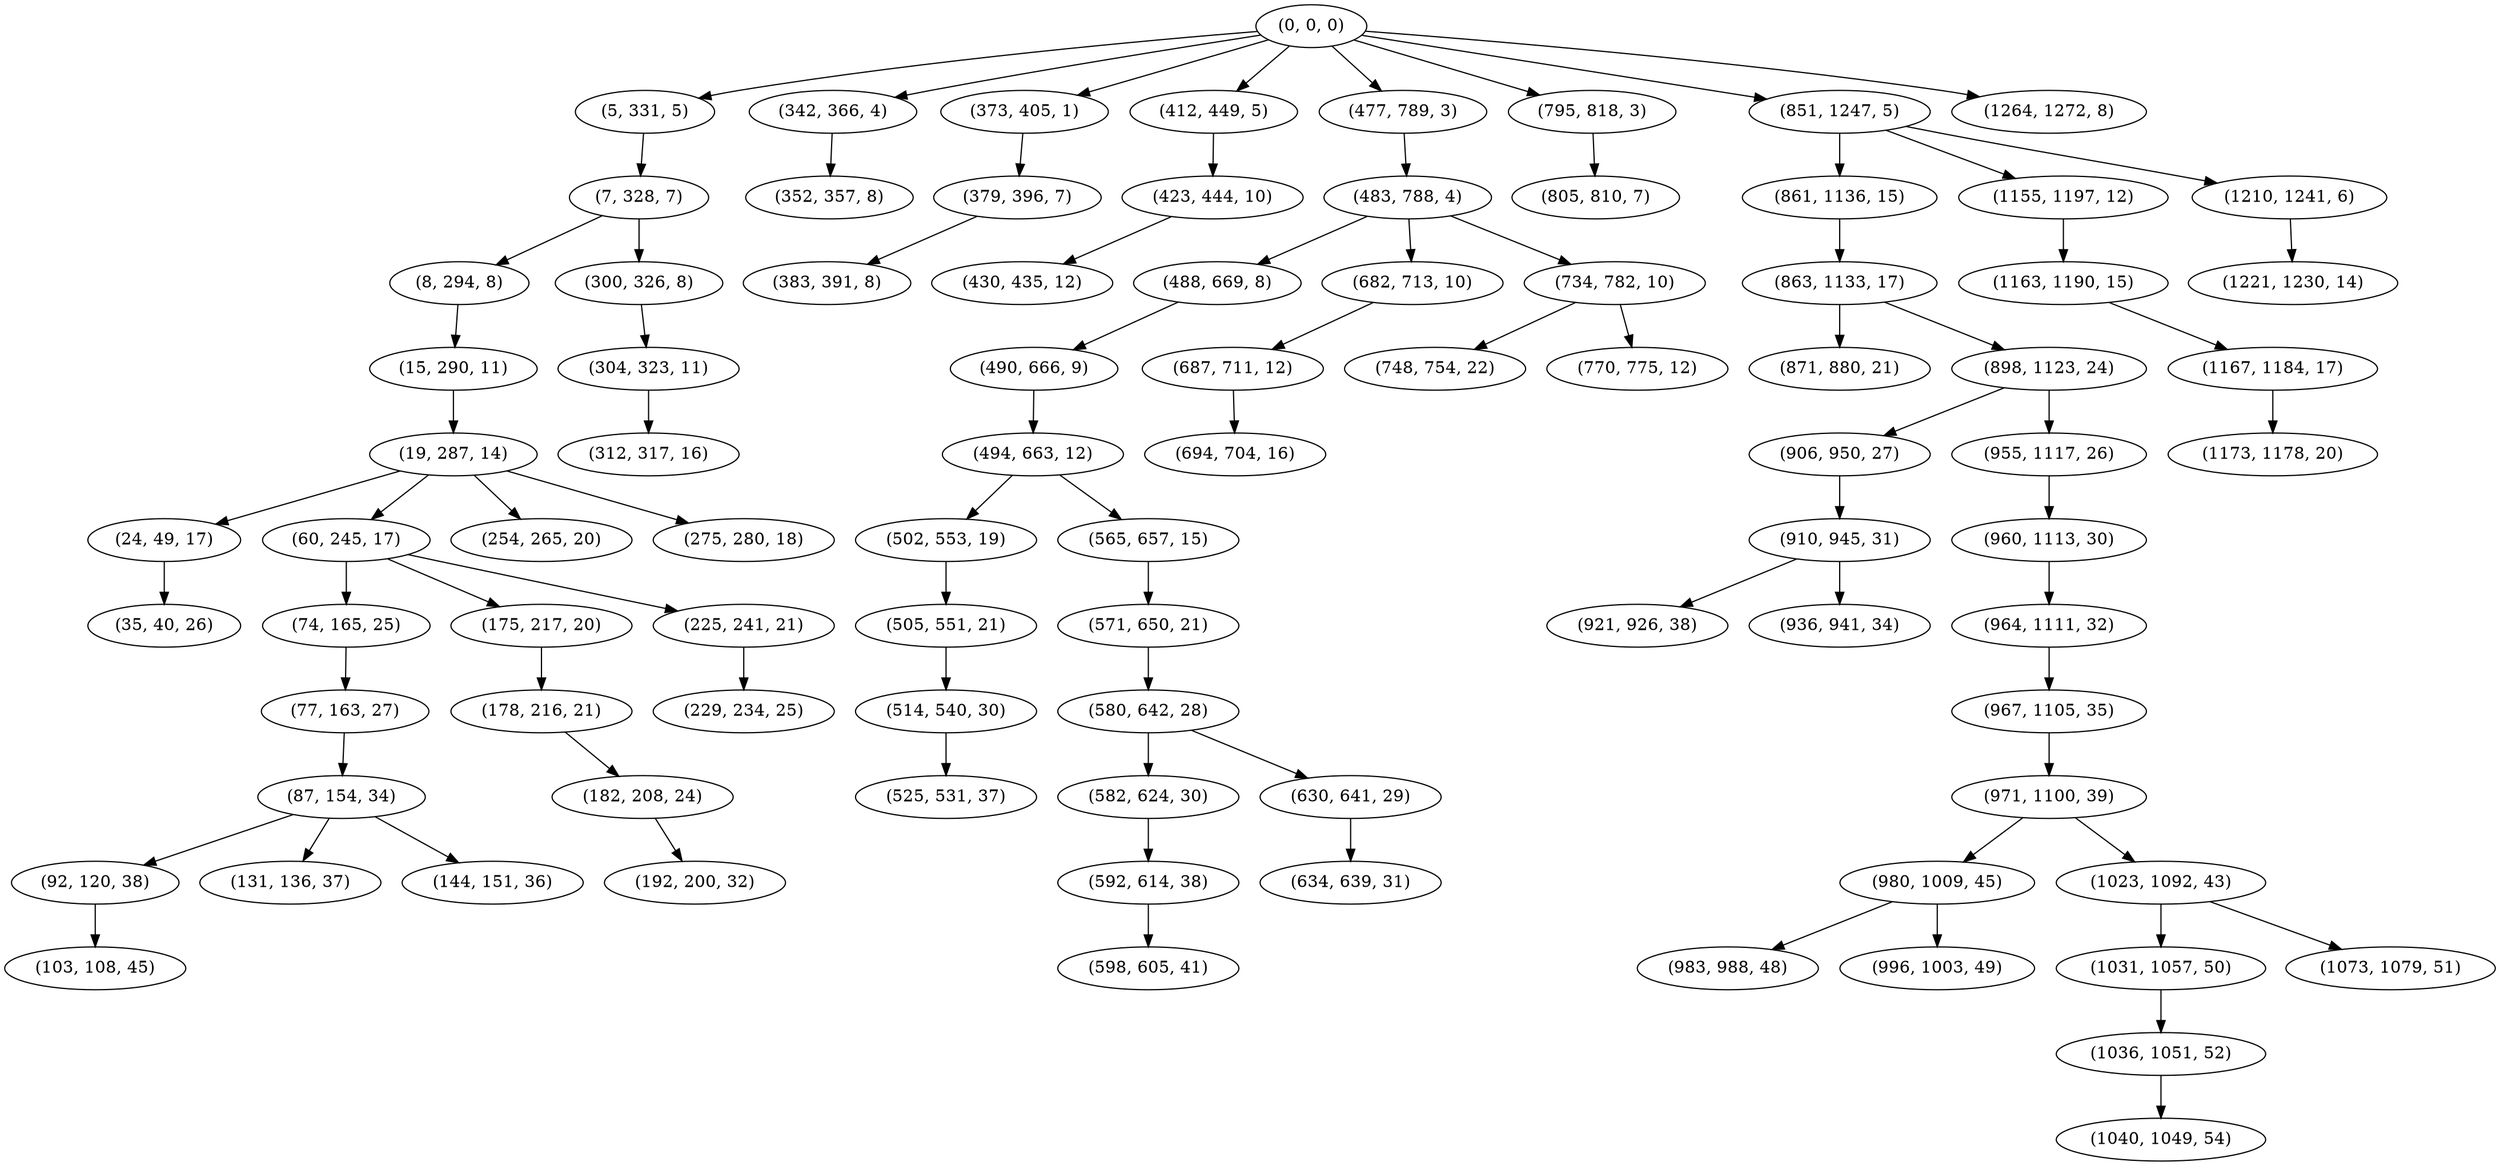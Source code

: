 digraph tree {
    "(0, 0, 0)";
    "(5, 331, 5)";
    "(7, 328, 7)";
    "(8, 294, 8)";
    "(15, 290, 11)";
    "(19, 287, 14)";
    "(24, 49, 17)";
    "(35, 40, 26)";
    "(60, 245, 17)";
    "(74, 165, 25)";
    "(77, 163, 27)";
    "(87, 154, 34)";
    "(92, 120, 38)";
    "(103, 108, 45)";
    "(131, 136, 37)";
    "(144, 151, 36)";
    "(175, 217, 20)";
    "(178, 216, 21)";
    "(182, 208, 24)";
    "(192, 200, 32)";
    "(225, 241, 21)";
    "(229, 234, 25)";
    "(254, 265, 20)";
    "(275, 280, 18)";
    "(300, 326, 8)";
    "(304, 323, 11)";
    "(312, 317, 16)";
    "(342, 366, 4)";
    "(352, 357, 8)";
    "(373, 405, 1)";
    "(379, 396, 7)";
    "(383, 391, 8)";
    "(412, 449, 5)";
    "(423, 444, 10)";
    "(430, 435, 12)";
    "(477, 789, 3)";
    "(483, 788, 4)";
    "(488, 669, 8)";
    "(490, 666, 9)";
    "(494, 663, 12)";
    "(502, 553, 19)";
    "(505, 551, 21)";
    "(514, 540, 30)";
    "(525, 531, 37)";
    "(565, 657, 15)";
    "(571, 650, 21)";
    "(580, 642, 28)";
    "(582, 624, 30)";
    "(592, 614, 38)";
    "(598, 605, 41)";
    "(630, 641, 29)";
    "(634, 639, 31)";
    "(682, 713, 10)";
    "(687, 711, 12)";
    "(694, 704, 16)";
    "(734, 782, 10)";
    "(748, 754, 22)";
    "(770, 775, 12)";
    "(795, 818, 3)";
    "(805, 810, 7)";
    "(851, 1247, 5)";
    "(861, 1136, 15)";
    "(863, 1133, 17)";
    "(871, 880, 21)";
    "(898, 1123, 24)";
    "(906, 950, 27)";
    "(910, 945, 31)";
    "(921, 926, 38)";
    "(936, 941, 34)";
    "(955, 1117, 26)";
    "(960, 1113, 30)";
    "(964, 1111, 32)";
    "(967, 1105, 35)";
    "(971, 1100, 39)";
    "(980, 1009, 45)";
    "(983, 988, 48)";
    "(996, 1003, 49)";
    "(1023, 1092, 43)";
    "(1031, 1057, 50)";
    "(1036, 1051, 52)";
    "(1040, 1049, 54)";
    "(1073, 1079, 51)";
    "(1155, 1197, 12)";
    "(1163, 1190, 15)";
    "(1167, 1184, 17)";
    "(1173, 1178, 20)";
    "(1210, 1241, 6)";
    "(1221, 1230, 14)";
    "(1264, 1272, 8)";
    "(0, 0, 0)" -> "(5, 331, 5)";
    "(0, 0, 0)" -> "(342, 366, 4)";
    "(0, 0, 0)" -> "(373, 405, 1)";
    "(0, 0, 0)" -> "(412, 449, 5)";
    "(0, 0, 0)" -> "(477, 789, 3)";
    "(0, 0, 0)" -> "(795, 818, 3)";
    "(0, 0, 0)" -> "(851, 1247, 5)";
    "(0, 0, 0)" -> "(1264, 1272, 8)";
    "(5, 331, 5)" -> "(7, 328, 7)";
    "(7, 328, 7)" -> "(8, 294, 8)";
    "(7, 328, 7)" -> "(300, 326, 8)";
    "(8, 294, 8)" -> "(15, 290, 11)";
    "(15, 290, 11)" -> "(19, 287, 14)";
    "(19, 287, 14)" -> "(24, 49, 17)";
    "(19, 287, 14)" -> "(60, 245, 17)";
    "(19, 287, 14)" -> "(254, 265, 20)";
    "(19, 287, 14)" -> "(275, 280, 18)";
    "(24, 49, 17)" -> "(35, 40, 26)";
    "(60, 245, 17)" -> "(74, 165, 25)";
    "(60, 245, 17)" -> "(175, 217, 20)";
    "(60, 245, 17)" -> "(225, 241, 21)";
    "(74, 165, 25)" -> "(77, 163, 27)";
    "(77, 163, 27)" -> "(87, 154, 34)";
    "(87, 154, 34)" -> "(92, 120, 38)";
    "(87, 154, 34)" -> "(131, 136, 37)";
    "(87, 154, 34)" -> "(144, 151, 36)";
    "(92, 120, 38)" -> "(103, 108, 45)";
    "(175, 217, 20)" -> "(178, 216, 21)";
    "(178, 216, 21)" -> "(182, 208, 24)";
    "(182, 208, 24)" -> "(192, 200, 32)";
    "(225, 241, 21)" -> "(229, 234, 25)";
    "(300, 326, 8)" -> "(304, 323, 11)";
    "(304, 323, 11)" -> "(312, 317, 16)";
    "(342, 366, 4)" -> "(352, 357, 8)";
    "(373, 405, 1)" -> "(379, 396, 7)";
    "(379, 396, 7)" -> "(383, 391, 8)";
    "(412, 449, 5)" -> "(423, 444, 10)";
    "(423, 444, 10)" -> "(430, 435, 12)";
    "(477, 789, 3)" -> "(483, 788, 4)";
    "(483, 788, 4)" -> "(488, 669, 8)";
    "(483, 788, 4)" -> "(682, 713, 10)";
    "(483, 788, 4)" -> "(734, 782, 10)";
    "(488, 669, 8)" -> "(490, 666, 9)";
    "(490, 666, 9)" -> "(494, 663, 12)";
    "(494, 663, 12)" -> "(502, 553, 19)";
    "(494, 663, 12)" -> "(565, 657, 15)";
    "(502, 553, 19)" -> "(505, 551, 21)";
    "(505, 551, 21)" -> "(514, 540, 30)";
    "(514, 540, 30)" -> "(525, 531, 37)";
    "(565, 657, 15)" -> "(571, 650, 21)";
    "(571, 650, 21)" -> "(580, 642, 28)";
    "(580, 642, 28)" -> "(582, 624, 30)";
    "(580, 642, 28)" -> "(630, 641, 29)";
    "(582, 624, 30)" -> "(592, 614, 38)";
    "(592, 614, 38)" -> "(598, 605, 41)";
    "(630, 641, 29)" -> "(634, 639, 31)";
    "(682, 713, 10)" -> "(687, 711, 12)";
    "(687, 711, 12)" -> "(694, 704, 16)";
    "(734, 782, 10)" -> "(748, 754, 22)";
    "(734, 782, 10)" -> "(770, 775, 12)";
    "(795, 818, 3)" -> "(805, 810, 7)";
    "(851, 1247, 5)" -> "(861, 1136, 15)";
    "(851, 1247, 5)" -> "(1155, 1197, 12)";
    "(851, 1247, 5)" -> "(1210, 1241, 6)";
    "(861, 1136, 15)" -> "(863, 1133, 17)";
    "(863, 1133, 17)" -> "(871, 880, 21)";
    "(863, 1133, 17)" -> "(898, 1123, 24)";
    "(898, 1123, 24)" -> "(906, 950, 27)";
    "(898, 1123, 24)" -> "(955, 1117, 26)";
    "(906, 950, 27)" -> "(910, 945, 31)";
    "(910, 945, 31)" -> "(921, 926, 38)";
    "(910, 945, 31)" -> "(936, 941, 34)";
    "(955, 1117, 26)" -> "(960, 1113, 30)";
    "(960, 1113, 30)" -> "(964, 1111, 32)";
    "(964, 1111, 32)" -> "(967, 1105, 35)";
    "(967, 1105, 35)" -> "(971, 1100, 39)";
    "(971, 1100, 39)" -> "(980, 1009, 45)";
    "(971, 1100, 39)" -> "(1023, 1092, 43)";
    "(980, 1009, 45)" -> "(983, 988, 48)";
    "(980, 1009, 45)" -> "(996, 1003, 49)";
    "(1023, 1092, 43)" -> "(1031, 1057, 50)";
    "(1023, 1092, 43)" -> "(1073, 1079, 51)";
    "(1031, 1057, 50)" -> "(1036, 1051, 52)";
    "(1036, 1051, 52)" -> "(1040, 1049, 54)";
    "(1155, 1197, 12)" -> "(1163, 1190, 15)";
    "(1163, 1190, 15)" -> "(1167, 1184, 17)";
    "(1167, 1184, 17)" -> "(1173, 1178, 20)";
    "(1210, 1241, 6)" -> "(1221, 1230, 14)";
}
